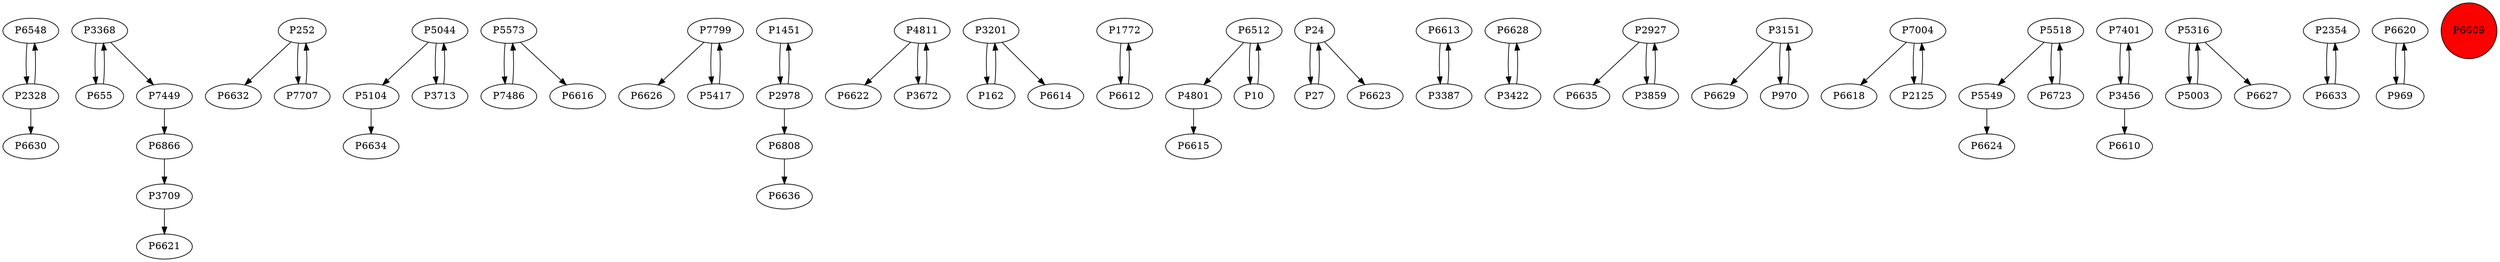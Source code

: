 digraph {
	P6548 -> P2328
	P6866 -> P3709
	P252 -> P6632
	P5044 -> P5104
	P655 -> P3368
	P7449 -> P6866
	P5573 -> P7486
	P7799 -> P6626
	P1451 -> P2978
	P4811 -> P6622
	P3201 -> P162
	P1772 -> P6612
	P4801 -> P6615
	P24 -> P27
	P6512 -> P10
	P4811 -> P3672
	P3713 -> P5044
	P6613 -> P3387
	P6628 -> P3422
	P3368 -> P655
	P162 -> P3201
	P7799 -> P5417
	P2328 -> P6630
	P2927 -> P6635
	P3151 -> P6629
	P5044 -> P3713
	P7004 -> P6618
	P3201 -> P6614
	P3672 -> P4811
	P5549 -> P6624
	P7401 -> P3456
	P7004 -> P2125
	P6612 -> P1772
	P7486 -> P5573
	P5316 -> P5003
	P24 -> P6623
	P5003 -> P5316
	P3368 -> P7449
	P5518 -> P6723
	P3456 -> P6610
	P5518 -> P5549
	P5316 -> P6627
	P2354 -> P6633
	P2328 -> P6548
	P27 -> P24
	P6633 -> P2354
	P6723 -> P5518
	P3709 -> P6621
	P2978 -> P1451
	P2125 -> P7004
	P6620 -> P969
	P6808 -> P6636
	P5104 -> P6634
	P3859 -> P2927
	P969 -> P6620
	P3422 -> P6628
	P252 -> P7707
	P970 -> P3151
	P5417 -> P7799
	P6512 -> P4801
	P3456 -> P7401
	P3387 -> P6613
	P10 -> P6512
	P5573 -> P6616
	P7707 -> P252
	P2978 -> P6808
	P3151 -> P970
	P2927 -> P3859
	P6609 [shape=circle]
	P6609 [style=filled]
	P6609 [fillcolor=red]
}